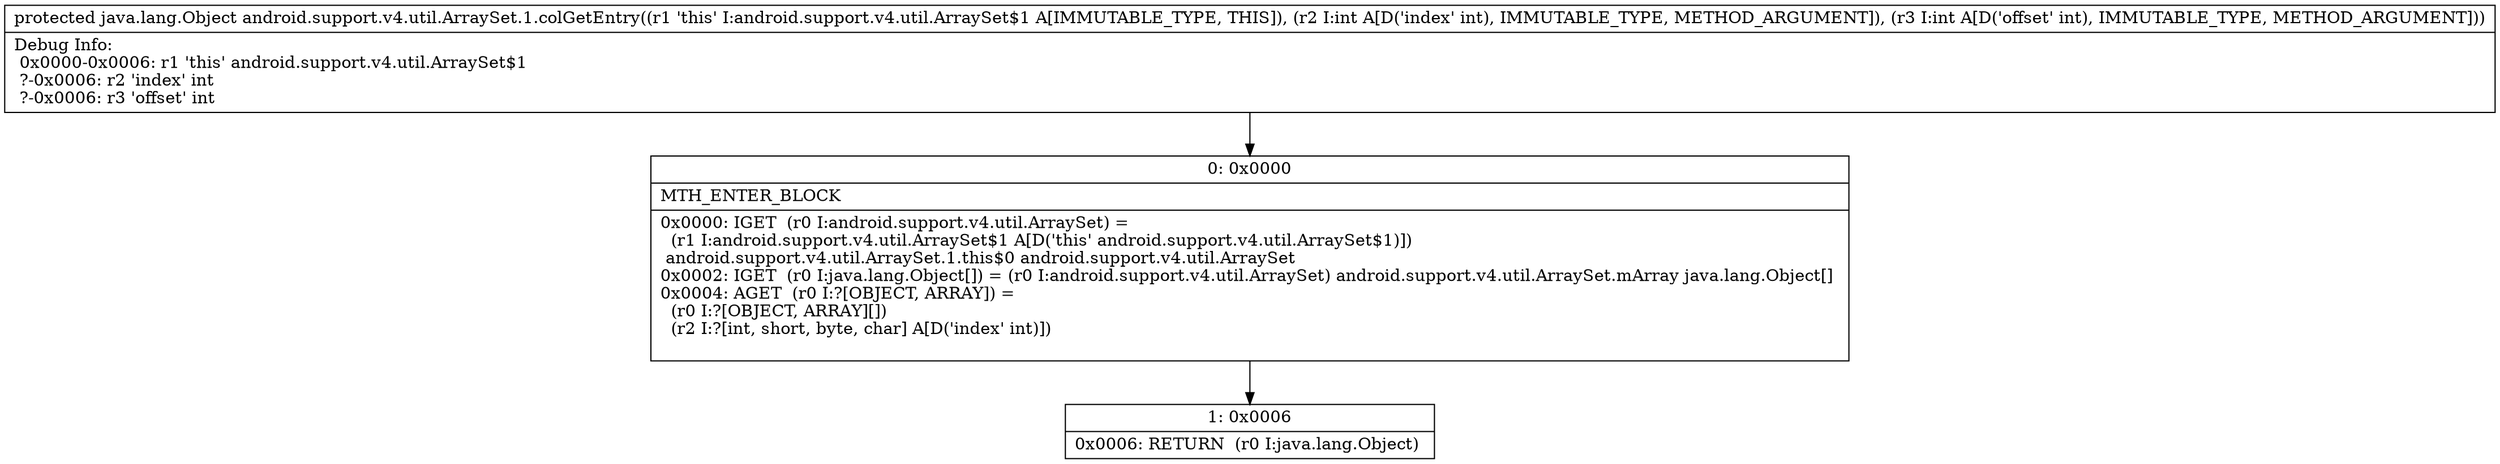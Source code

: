digraph "CFG forandroid.support.v4.util.ArraySet.1.colGetEntry(II)Ljava\/lang\/Object;" {
Node_0 [shape=record,label="{0\:\ 0x0000|MTH_ENTER_BLOCK\l|0x0000: IGET  (r0 I:android.support.v4.util.ArraySet) = \l  (r1 I:android.support.v4.util.ArraySet$1 A[D('this' android.support.v4.util.ArraySet$1)])\l android.support.v4.util.ArraySet.1.this$0 android.support.v4.util.ArraySet \l0x0002: IGET  (r0 I:java.lang.Object[]) = (r0 I:android.support.v4.util.ArraySet) android.support.v4.util.ArraySet.mArray java.lang.Object[] \l0x0004: AGET  (r0 I:?[OBJECT, ARRAY]) = \l  (r0 I:?[OBJECT, ARRAY][])\l  (r2 I:?[int, short, byte, char] A[D('index' int)])\l \l}"];
Node_1 [shape=record,label="{1\:\ 0x0006|0x0006: RETURN  (r0 I:java.lang.Object) \l}"];
MethodNode[shape=record,label="{protected java.lang.Object android.support.v4.util.ArraySet.1.colGetEntry((r1 'this' I:android.support.v4.util.ArraySet$1 A[IMMUTABLE_TYPE, THIS]), (r2 I:int A[D('index' int), IMMUTABLE_TYPE, METHOD_ARGUMENT]), (r3 I:int A[D('offset' int), IMMUTABLE_TYPE, METHOD_ARGUMENT]))  | Debug Info:\l  0x0000\-0x0006: r1 'this' android.support.v4.util.ArraySet$1\l  ?\-0x0006: r2 'index' int\l  ?\-0x0006: r3 'offset' int\l}"];
MethodNode -> Node_0;
Node_0 -> Node_1;
}

